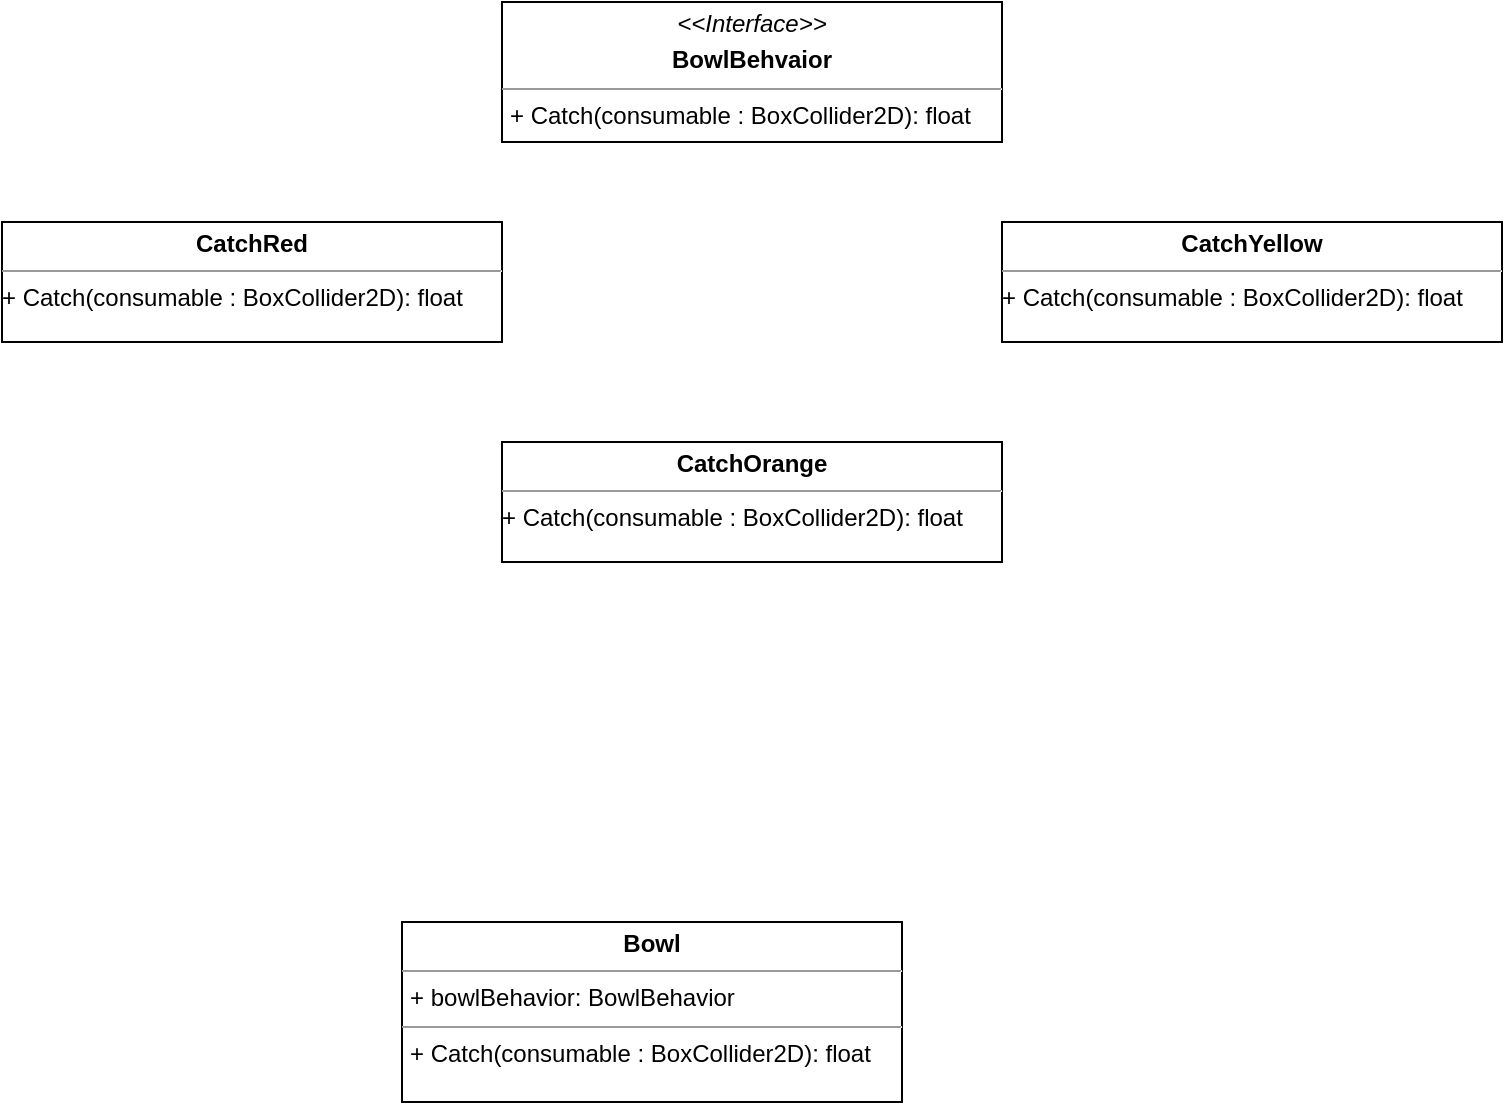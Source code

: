 <mxfile version="20.8.11" type="github">
  <diagram name="Page-1" id="_drXOrPgHEnCKHgYDRfn">
    <mxGraphModel dx="766" dy="1180" grid="1" gridSize="10" guides="1" tooltips="1" connect="1" arrows="1" fold="1" page="1" pageScale="1" pageWidth="850" pageHeight="1100" math="0" shadow="0">
      <root>
        <mxCell id="0" />
        <mxCell id="1" parent="0" />
        <mxCell id="OY9QgAVdFtcm1IzDkcS8-1" value="&lt;p style=&quot;margin:0px;margin-top:4px;text-align:center;&quot;&gt;&lt;i&gt;&amp;lt;&amp;lt;Interface&amp;gt;&amp;gt;&lt;/i&gt;&lt;/p&gt;&lt;p style=&quot;margin:0px;margin-top:4px;text-align:center;&quot;&gt;&lt;b&gt;BowlBehvaior&lt;/b&gt;&lt;b&gt;&lt;br&gt;&lt;/b&gt;&lt;/p&gt;&lt;hr size=&quot;1&quot;&gt;&lt;p style=&quot;margin:0px;margin-left:4px;&quot;&gt;+ Catch(consumable : BoxCollider2D): float&lt;br&gt;&lt;/p&gt;" style="verticalAlign=top;align=left;overflow=fill;fontSize=12;fontFamily=Helvetica;html=1;" parent="1" vertex="1">
          <mxGeometry x="300" y="30" width="250" height="70" as="geometry" />
        </mxCell>
        <mxCell id="OY9QgAVdFtcm1IzDkcS8-2" value="&lt;p style=&quot;margin:0px;margin-top:4px;text-align:center;&quot;&gt;&lt;b&gt;CatchRed&lt;/b&gt;&lt;/p&gt;&lt;hr size=&quot;1&quot;&gt;+ Catch(consumable : BoxCollider2D): float" style="verticalAlign=top;align=left;overflow=fill;fontSize=12;fontFamily=Helvetica;html=1;" parent="1" vertex="1">
          <mxGeometry x="50" y="140" width="250" height="60" as="geometry" />
        </mxCell>
        <mxCell id="hLs7GmLyj4tSTQkJ18Le-1" value="&lt;p style=&quot;margin:0px;margin-top:4px;text-align:center;&quot;&gt;&lt;b&gt;CatchYellow&lt;/b&gt;&lt;/p&gt;&lt;hr size=&quot;1&quot;&gt;+ Catch(consumable : BoxCollider2D): float" style="verticalAlign=top;align=left;overflow=fill;fontSize=12;fontFamily=Helvetica;html=1;" parent="1" vertex="1">
          <mxGeometry x="550" y="140" width="250" height="60" as="geometry" />
        </mxCell>
        <mxCell id="hLs7GmLyj4tSTQkJ18Le-2" value="&lt;p style=&quot;margin:0px;margin-top:4px;text-align:center;&quot;&gt;&lt;b&gt;CatchOrange&lt;/b&gt;&lt;/p&gt;&lt;hr size=&quot;1&quot;&gt;+ Catch(consumable : BoxCollider2D): float" style="verticalAlign=top;align=left;overflow=fill;fontSize=12;fontFamily=Helvetica;html=1;" parent="1" vertex="1">
          <mxGeometry x="300" y="250" width="250" height="60" as="geometry" />
        </mxCell>
        <mxCell id="hLs7GmLyj4tSTQkJ18Le-3" value="&lt;p style=&quot;margin:0px;margin-top:4px;text-align:center;&quot;&gt;&lt;b&gt;Bowl&lt;/b&gt;&lt;br&gt;&lt;/p&gt;&lt;hr size=&quot;1&quot;&gt;&lt;p style=&quot;margin:0px;margin-left:4px;&quot;&gt;+ bowlBehavior: BowlBehavior&lt;/p&gt;&lt;hr size=&quot;1&quot;&gt;&lt;p style=&quot;margin:0px;margin-left:4px;&quot;&gt;+ Catch(consumable : BoxCollider2D): float&lt;/p&gt;" style="verticalAlign=top;align=left;overflow=fill;fontSize=12;fontFamily=Helvetica;html=1;" parent="1" vertex="1">
          <mxGeometry x="250" y="490" width="250" height="90" as="geometry" />
        </mxCell>
      </root>
    </mxGraphModel>
  </diagram>
</mxfile>
